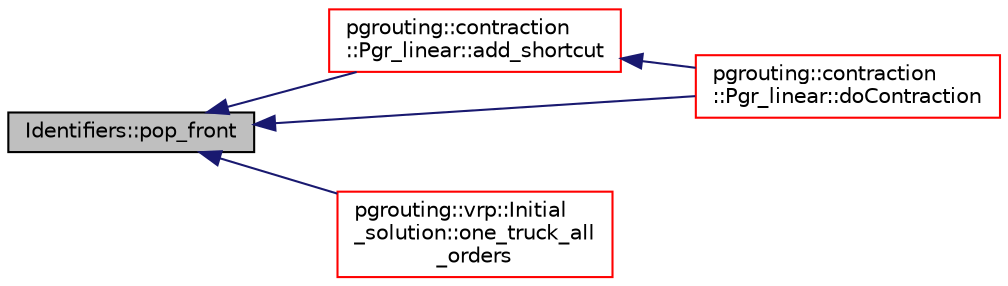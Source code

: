 digraph "Identifiers::pop_front"
{
  edge [fontname="Helvetica",fontsize="10",labelfontname="Helvetica",labelfontsize="10"];
  node [fontname="Helvetica",fontsize="10",shape=record];
  rankdir="LR";
  Node138 [label="Identifiers::pop_front",height=0.2,width=0.4,color="black", fillcolor="grey75", style="filled", fontcolor="black"];
  Node138 -> Node139 [dir="back",color="midnightblue",fontsize="10",style="solid",fontname="Helvetica"];
  Node139 [label="pgrouting::contraction\l::Pgr_linear::add_shortcut",height=0.2,width=0.4,color="red", fillcolor="white", style="filled",URL="$classpgrouting_1_1contraction_1_1Pgr__linear.html#a8e40b3cf3839a6a3ef50cc2f7288ea99",tooltip="add edges(shortuct) to the graph during contraction "];
  Node139 -> Node141 [dir="back",color="midnightblue",fontsize="10",style="solid",fontname="Helvetica"];
  Node141 [label="pgrouting::contraction\l::Pgr_linear::doContraction",height=0.2,width=0.4,color="red", fillcolor="white", style="filled",URL="$classpgrouting_1_1contraction_1_1Pgr__linear.html#aef91793bf9d9b4e12b2b648268f64545"];
  Node138 -> Node141 [dir="back",color="midnightblue",fontsize="10",style="solid",fontname="Helvetica"];
  Node138 -> Node145 [dir="back",color="midnightblue",fontsize="10",style="solid",fontname="Helvetica"];
  Node145 [label="pgrouting::vrp::Initial\l_solution::one_truck_all\l_orders",height=0.2,width=0.4,color="red", fillcolor="white", style="filled",URL="$classpgrouting_1_1vrp_1_1Initial__solution.html#a7d3ae3ec3e657685315341a8d8395b7e"];
}
